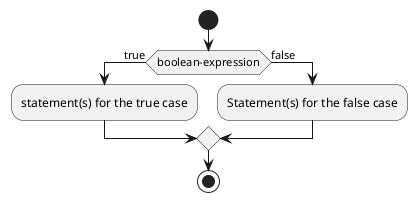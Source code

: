 @startuml

start

if (boolean-expression) then (true)
    :statement(s) for the true case;
else (false)
    :Statement(s) for the false case;
endif
stop

@enduml